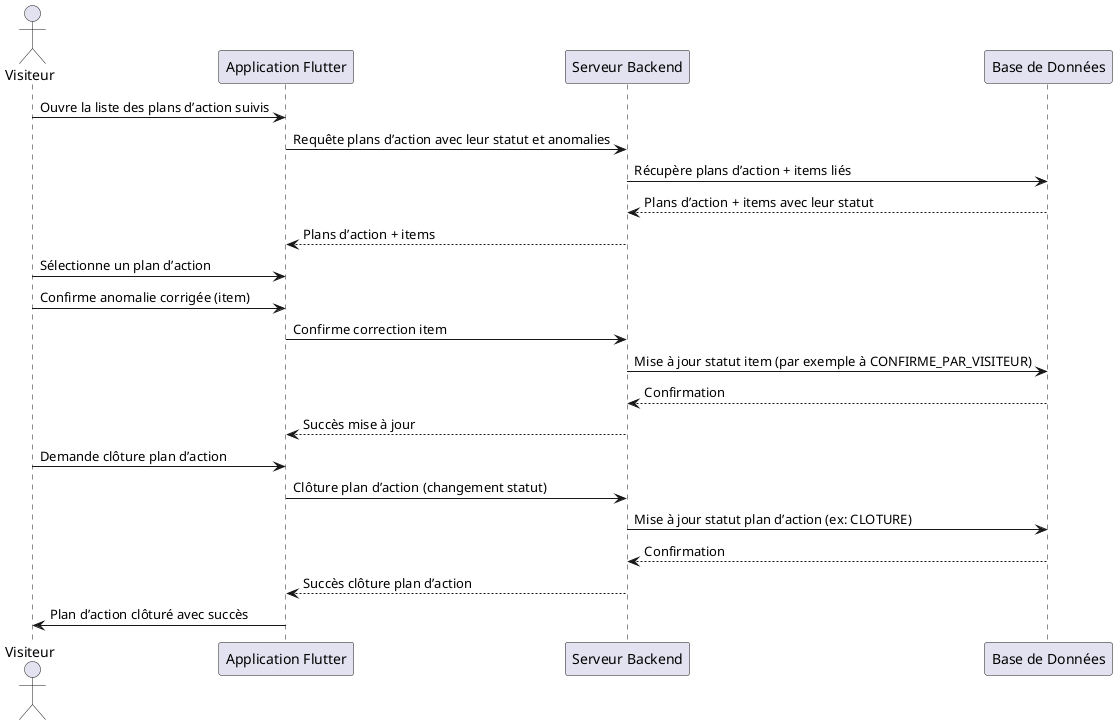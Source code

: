 @startuml VisitorFollowPlanActions
actor "Visiteur" as Visitor
participant "Application Flutter" as App
participant "Serveur Backend" as BE
participant "Base de Données" as DB

' 1. Visiteur ouvre l’écran de suivi des plans d’action
Visitor -> App : Ouvre la liste des plans d’action suivis

' 2. App demande la liste des plans d’action pour l’agence/visite
App -> BE : Requête plans d’action avec leur statut et anomalies

' 3. Backend récupère plans d’action et anomalies
BE -> DB : Récupère plans d’action + items liés

' 4. BDD retourne les données
DB --> BE : Plans d’action + items avec leur statut

' 5. Backend renvoie les données à l’application
BE --> App : Plans d’action + items

' 6. Visiteur consulte détails d’un plan d’action
Visitor -> App : Sélectionne un plan d’action

' 7. Visiteur confirme la correction d’une anomalie (item)
Visitor -> App : Confirme anomalie corrigée (item)

' 8. App envoie confirmation au backend
App -> BE : Confirme correction item

' 9. Backend met à jour la BDD
BE -> DB : Mise à jour statut item (par exemple à CONFIRME_PAR_VISITEUR)

' 10. BDD confirme mise à jour
DB --> BE : Confirmation

' 11. Backend confirme à l’application
BE --> App : Succès mise à jour

' 12. Visiteur clôture un plan d’action (après vérification)
Visitor -> App : Demande clôture plan d’action

' 13. App demande clôture au backend
App -> BE : Clôture plan d’action (changement statut)

' 14. Backend met à jour la BDD
BE -> DB : Mise à jour statut plan d’action (ex: CLOTURE)

' 15. BDD confirme mise à jour
DB --> BE : Confirmation

' 16. Backend confirme à l’application
BE --> App : Succès clôture plan d’action

' 17. Application confirme la clôture au visiteur
App -> Visitor : Plan d’action clôturé avec succès

@enduml
